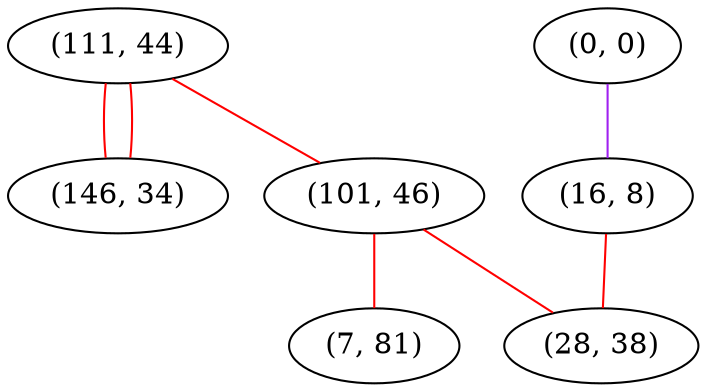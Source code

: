 graph "" {
"(111, 44)";
"(0, 0)";
"(146, 34)";
"(16, 8)";
"(101, 46)";
"(7, 81)";
"(28, 38)";
"(111, 44)" -- "(101, 46)"  [color=red, key=0, weight=1];
"(111, 44)" -- "(146, 34)"  [color=red, key=0, weight=1];
"(111, 44)" -- "(146, 34)"  [color=red, key=1, weight=1];
"(0, 0)" -- "(16, 8)"  [color=purple, key=0, weight=4];
"(16, 8)" -- "(28, 38)"  [color=red, key=0, weight=1];
"(101, 46)" -- "(28, 38)"  [color=red, key=0, weight=1];
"(101, 46)" -- "(7, 81)"  [color=red, key=0, weight=1];
}
